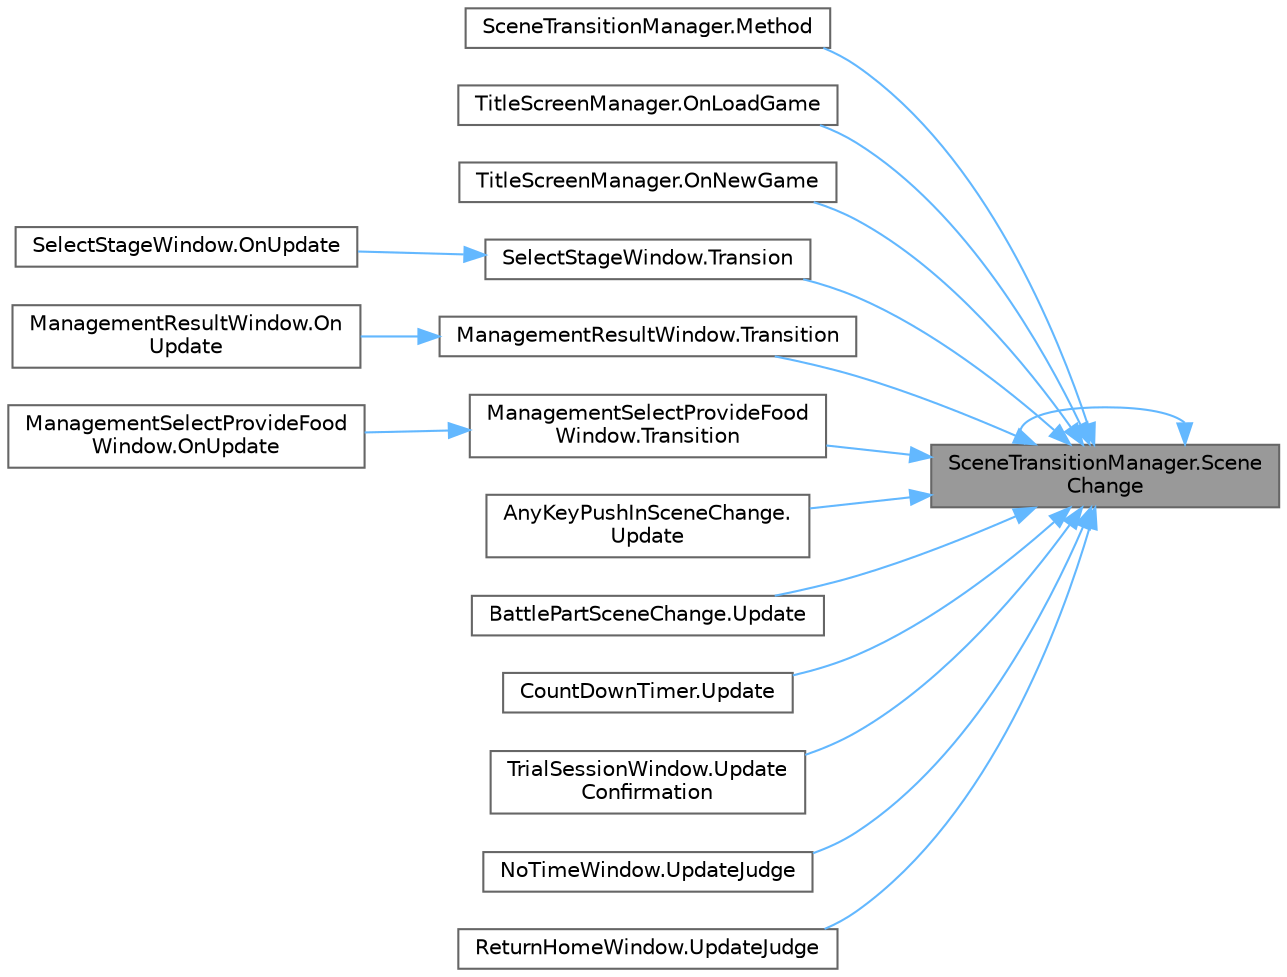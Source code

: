 digraph "SceneTransitionManager.SceneChange"
{
 // LATEX_PDF_SIZE
  bgcolor="transparent";
  edge [fontname=Helvetica,fontsize=10,labelfontname=Helvetica,labelfontsize=10];
  node [fontname=Helvetica,fontsize=10,shape=box,height=0.2,width=0.4];
  rankdir="RL";
  Node1 [id="Node000001",label="SceneTransitionManager.Scene\lChange",height=0.2,width=0.4,color="gray40", fillcolor="grey60", style="filled", fontcolor="black",tooltip=" "];
  Node1 -> Node2 [id="edge1_Node000001_Node000002",dir="back",color="steelblue1",style="solid",tooltip=" "];
  Node2 [id="Node000002",label="SceneTransitionManager.Method",height=0.2,width=0.4,color="grey40", fillcolor="white", style="filled",URL="$class_scene_transition_manager.html#ac29215c16e2fd3e34c900ee3910ce6ae",tooltip=" "];
  Node1 -> Node3 [id="edge2_Node000001_Node000003",dir="back",color="steelblue1",style="solid",tooltip=" "];
  Node3 [id="Node000003",label="TitleScreenManager.OnLoadGame",height=0.2,width=0.4,color="grey40", fillcolor="white", style="filled",URL="$class_title_screen_manager.html#a5abec3d6882f812f6a094f7a71f17737",tooltip=" "];
  Node1 -> Node4 [id="edge3_Node000001_Node000004",dir="back",color="steelblue1",style="solid",tooltip=" "];
  Node4 [id="Node000004",label="TitleScreenManager.OnNewGame",height=0.2,width=0.4,color="grey40", fillcolor="white", style="filled",URL="$class_title_screen_manager.html#aed940befc55ff2820eaf7d22e5053496",tooltip=" "];
  Node1 -> Node1 [id="edge4_Node000001_Node000001",dir="back",color="steelblue1",style="solid",tooltip=" "];
  Node1 -> Node5 [id="edge5_Node000001_Node000005",dir="back",color="steelblue1",style="solid",tooltip=" "];
  Node5 [id="Node000005",label="SelectStageWindow.Transion",height=0.2,width=0.4,color="grey40", fillcolor="white", style="filled",URL="$class_select_stage_window.html#a8812b525b90f12f9d3f601c79d5f8b26",tooltip=" "];
  Node5 -> Node6 [id="edge6_Node000005_Node000006",dir="back",color="steelblue1",style="solid",tooltip=" "];
  Node6 [id="Node000006",label="SelectStageWindow.OnUpdate",height=0.2,width=0.4,color="grey40", fillcolor="white", style="filled",URL="$class_select_stage_window.html#a6904b552da9f3c8c90ef211989df1d8f",tooltip=" "];
  Node1 -> Node7 [id="edge7_Node000001_Node000007",dir="back",color="steelblue1",style="solid",tooltip=" "];
  Node7 [id="Node000007",label="ManagementResultWindow.Transition",height=0.2,width=0.4,color="grey40", fillcolor="white", style="filled",URL="$class_management_result_window.html#acae5dae5e79f20d92f3ddca3a30c9760",tooltip=" "];
  Node7 -> Node8 [id="edge8_Node000007_Node000008",dir="back",color="steelblue1",style="solid",tooltip=" "];
  Node8 [id="Node000008",label="ManagementResultWindow.On\lUpdate",height=0.2,width=0.4,color="grey40", fillcolor="white", style="filled",URL="$class_management_result_window.html#add46c616c262c2a7c11352aef93b2005",tooltip=" "];
  Node1 -> Node9 [id="edge9_Node000001_Node000009",dir="back",color="steelblue1",style="solid",tooltip=" "];
  Node9 [id="Node000009",label="ManagementSelectProvideFood\lWindow.Transition",height=0.2,width=0.4,color="grey40", fillcolor="white", style="filled",URL="$class_management_select_provide_food_window.html#a8eb04f2f8193312d709e02c70163475a",tooltip=" "];
  Node9 -> Node10 [id="edge10_Node000009_Node000010",dir="back",color="steelblue1",style="solid",tooltip=" "];
  Node10 [id="Node000010",label="ManagementSelectProvideFood\lWindow.OnUpdate",height=0.2,width=0.4,color="grey40", fillcolor="white", style="filled",URL="$class_management_select_provide_food_window.html#ae7c918611d49b0020ad2d1e673c4ccf5",tooltip=" "];
  Node1 -> Node11 [id="edge11_Node000001_Node000011",dir="back",color="steelblue1",style="solid",tooltip=" "];
  Node11 [id="Node000011",label="AnyKeyPushInSceneChange.\lUpdate",height=0.2,width=0.4,color="grey40", fillcolor="white", style="filled",URL="$class_any_key_push_in_scene_change.html#a7871b77184e570d8fa6d43781c1f9024",tooltip=" "];
  Node1 -> Node12 [id="edge12_Node000001_Node000012",dir="back",color="steelblue1",style="solid",tooltip=" "];
  Node12 [id="Node000012",label="BattlePartSceneChange.Update",height=0.2,width=0.4,color="grey40", fillcolor="white", style="filled",URL="$class_battle_part_scene_change.html#a6342e481a160c0323804474fda86b35a",tooltip=" "];
  Node1 -> Node13 [id="edge13_Node000001_Node000013",dir="back",color="steelblue1",style="solid",tooltip=" "];
  Node13 [id="Node000013",label="CountDownTimer.Update",height=0.2,width=0.4,color="grey40", fillcolor="white", style="filled",URL="$class_count_down_timer.html#a9f20ff12e532e63630d64e62715b79e8",tooltip=" "];
  Node1 -> Node14 [id="edge14_Node000001_Node000014",dir="back",color="steelblue1",style="solid",tooltip=" "];
  Node14 [id="Node000014",label="TrialSessionWindow.Update\lConfirmation",height=0.2,width=0.4,color="grey40", fillcolor="white", style="filled",URL="$class_trial_session_window.html#aa94acbaf8543102438e223b2ea6ed349",tooltip=" "];
  Node1 -> Node15 [id="edge15_Node000001_Node000015",dir="back",color="steelblue1",style="solid",tooltip=" "];
  Node15 [id="Node000015",label="NoTimeWindow.UpdateJudge",height=0.2,width=0.4,color="grey40", fillcolor="white", style="filled",URL="$class_no_time_window.html#a52beadda51e7c97db6c709ae89c23562",tooltip=" "];
  Node1 -> Node16 [id="edge16_Node000001_Node000016",dir="back",color="steelblue1",style="solid",tooltip=" "];
  Node16 [id="Node000016",label="ReturnHomeWindow.UpdateJudge",height=0.2,width=0.4,color="grey40", fillcolor="white", style="filled",URL="$class_return_home_window.html#ab946add00c4ec3a5bb5c402ffd8303d6",tooltip=" "];
}
